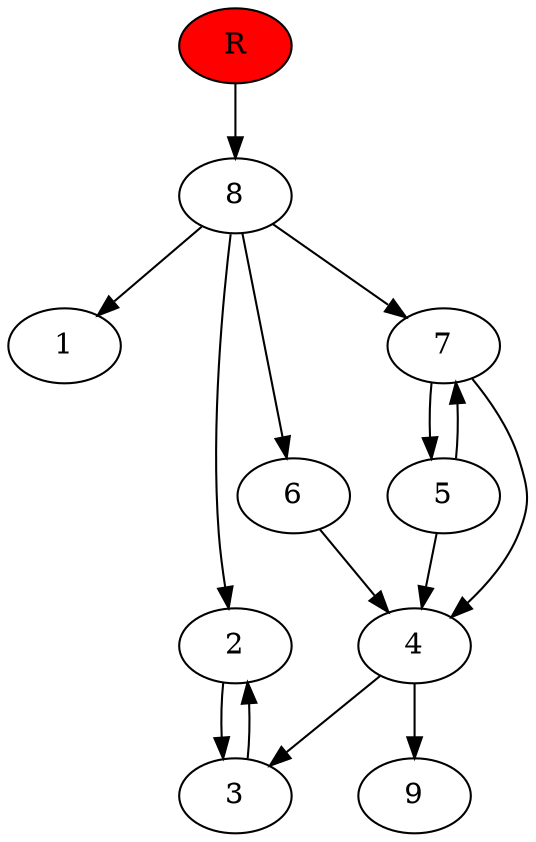 digraph prb26017 {
	1
	2
	3
	4
	5
	6
	7
	8
	R [fillcolor="#ff0000" style=filled]
	2 -> 3
	3 -> 2
	4 -> 3
	4 -> 9
	5 -> 4
	5 -> 7
	6 -> 4
	7 -> 4
	7 -> 5
	8 -> 1
	8 -> 2
	8 -> 6
	8 -> 7
	R -> 8
}
